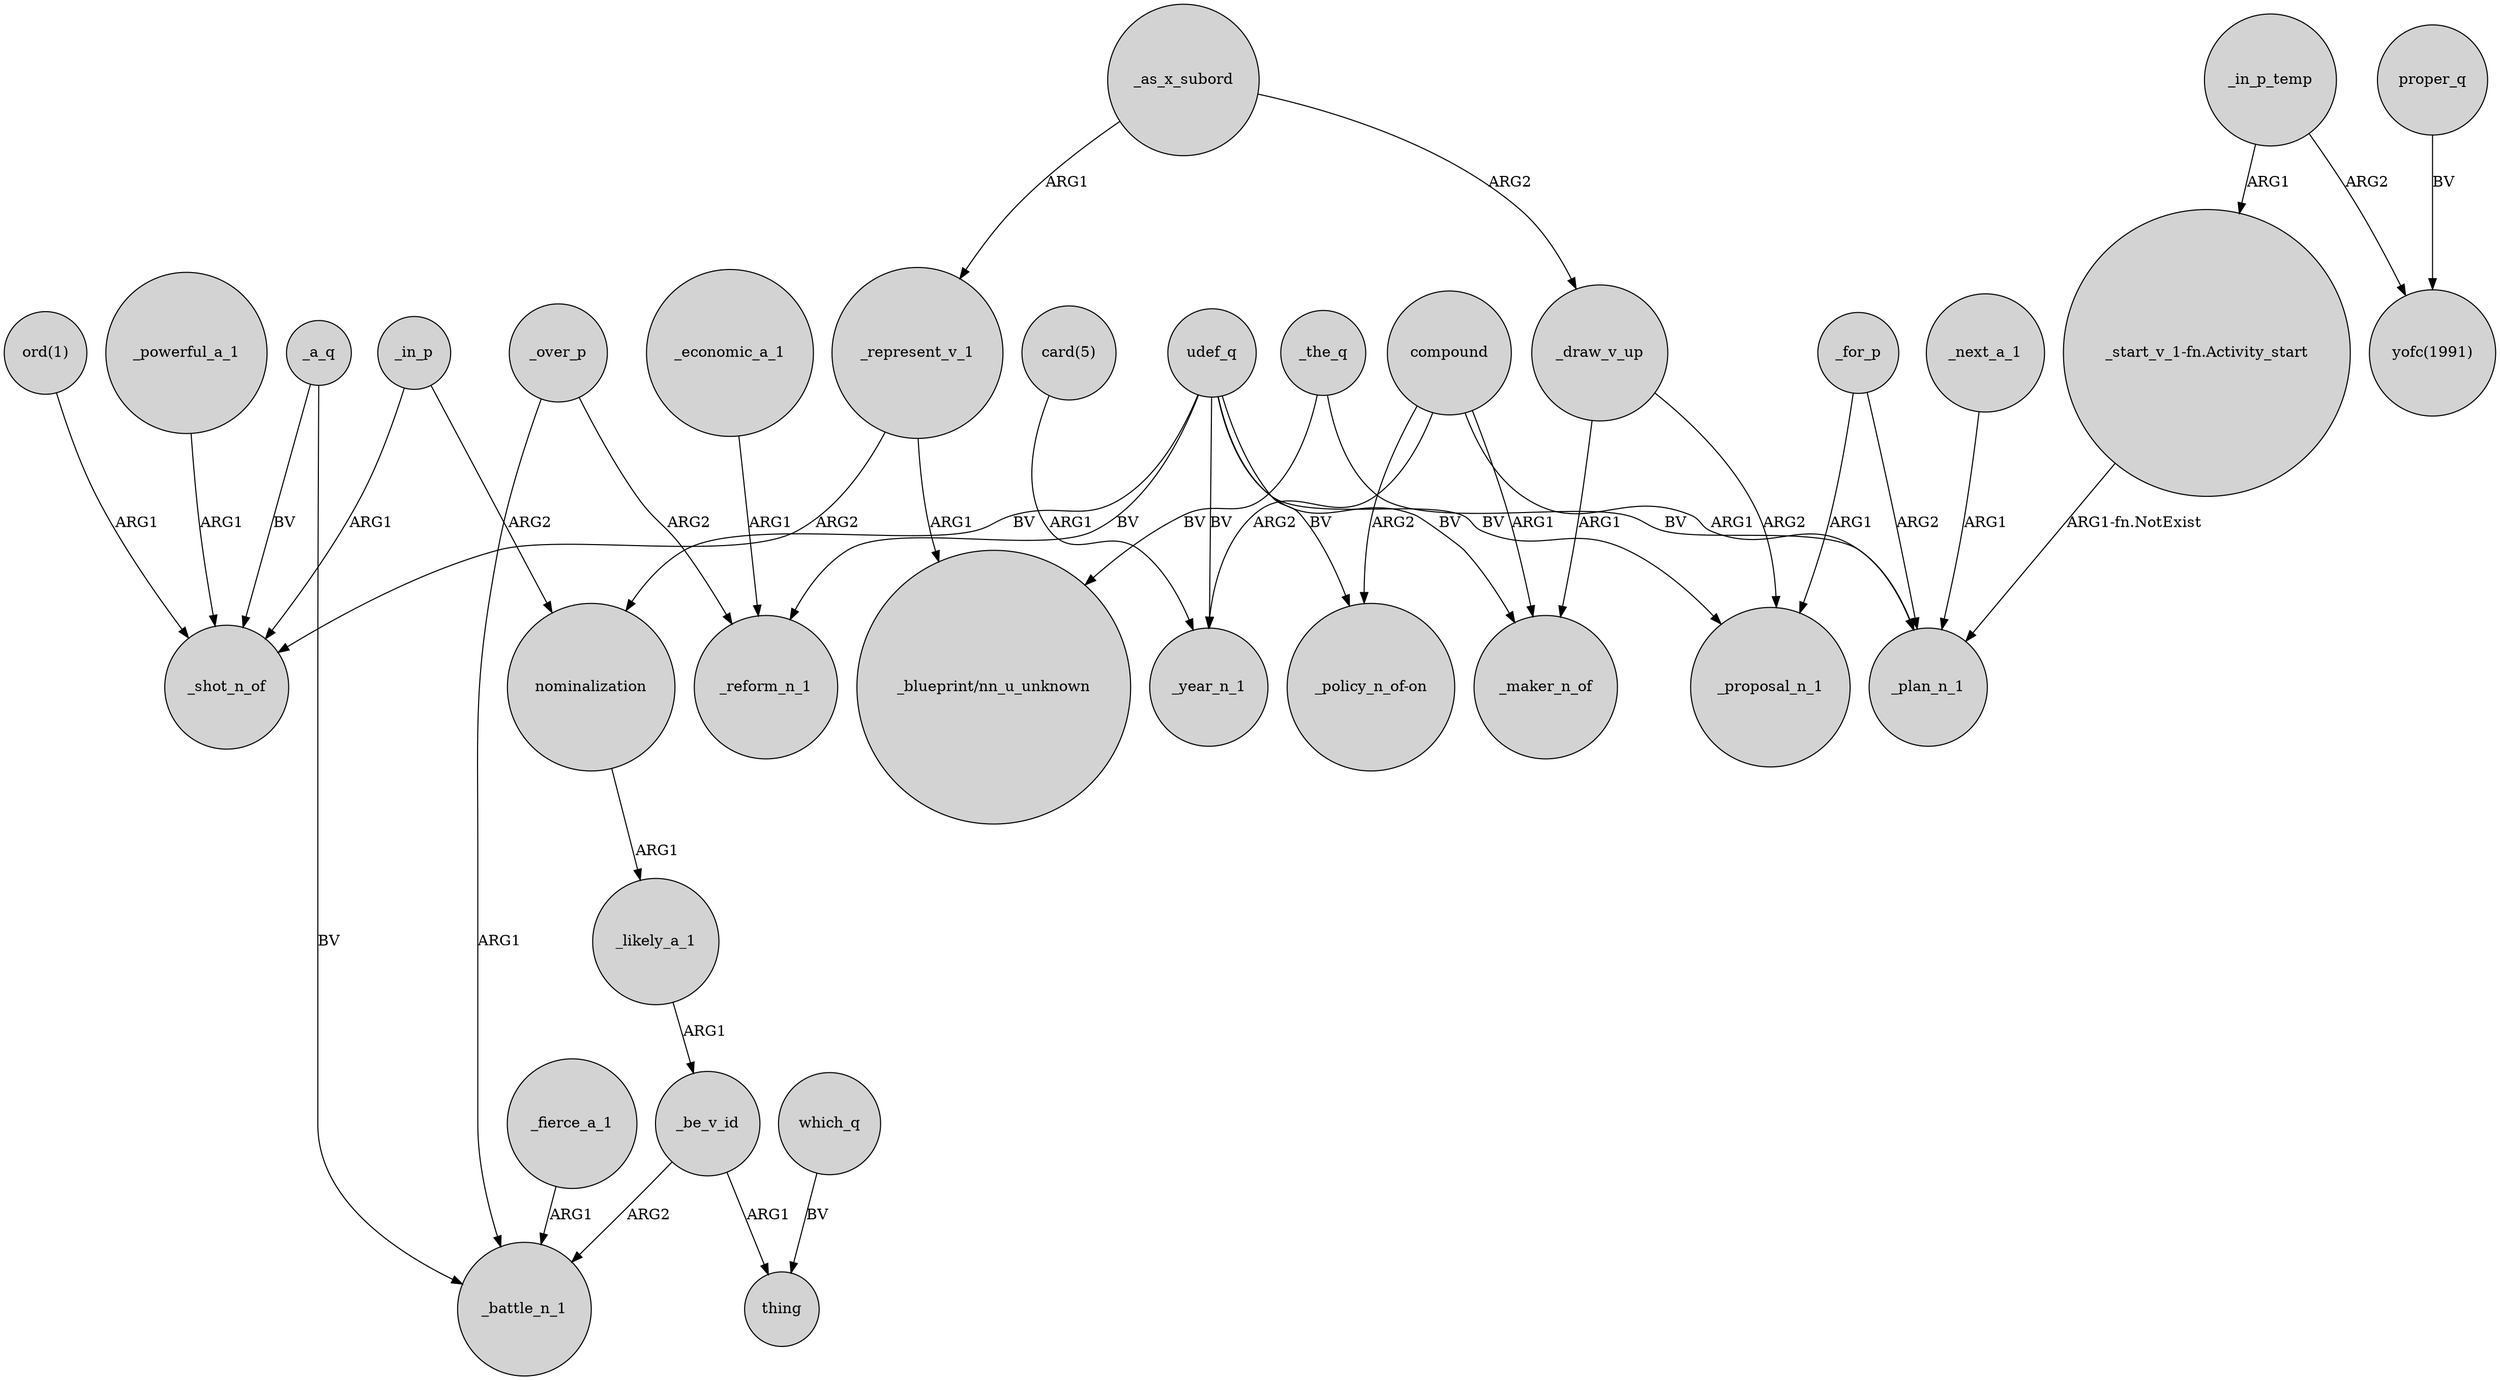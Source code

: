 digraph {
	node [shape=circle style=filled]
	_powerful_a_1 -> _shot_n_of [label=ARG1]
	"ord(1)" -> _shot_n_of [label=ARG1]
	_as_x_subord -> _draw_v_up [label=ARG2]
	"card(5)" -> _year_n_1 [label=ARG1]
	_in_p -> _shot_n_of [label=ARG1]
	proper_q -> "yofc(1991)" [label=BV]
	udef_q -> _proposal_n_1 [label=BV]
	_over_p -> _reform_n_1 [label=ARG2]
	_the_q -> _plan_n_1 [label=BV]
	compound -> "_policy_n_of-on" [label=ARG2]
	_as_x_subord -> _represent_v_1 [label=ARG1]
	compound -> _maker_n_of [label=ARG1]
	compound -> _plan_n_1 [label=ARG1]
	_economic_a_1 -> _reform_n_1 [label=ARG1]
	udef_q -> "_policy_n_of-on" [label=BV]
	_a_q -> _shot_n_of [label=BV]
	_likely_a_1 -> _be_v_id [label=ARG1]
	_be_v_id -> _battle_n_1 [label=ARG2]
	udef_q -> _reform_n_1 [label=BV]
	_over_p -> _battle_n_1 [label=ARG1]
	_in_p_temp -> "_start_v_1-fn.Activity_start" [label=ARG1]
	_a_q -> _battle_n_1 [label=BV]
	_represent_v_1 -> "_blueprint/nn_u_unknown" [label=ARG1]
	udef_q -> _maker_n_of [label=BV]
	_next_a_1 -> _plan_n_1 [label=ARG1]
	_be_v_id -> thing [label=ARG1]
	_draw_v_up -> _proposal_n_1 [label=ARG2]
	_for_p -> _proposal_n_1 [label=ARG1]
	udef_q -> nominalization [label=BV]
	_draw_v_up -> _maker_n_of [label=ARG1]
	_the_q -> "_blueprint/nn_u_unknown" [label=BV]
	udef_q -> _year_n_1 [label=BV]
	"_start_v_1-fn.Activity_start" -> _plan_n_1 [label="ARG1-fn.NotExist"]
	_represent_v_1 -> _shot_n_of [label=ARG2]
	_in_p -> nominalization [label=ARG2]
	nominalization -> _likely_a_1 [label=ARG1]
	_fierce_a_1 -> _battle_n_1 [label=ARG1]
	_in_p_temp -> "yofc(1991)" [label=ARG2]
	_for_p -> _plan_n_1 [label=ARG2]
	compound -> _year_n_1 [label=ARG2]
	which_q -> thing [label=BV]
}
